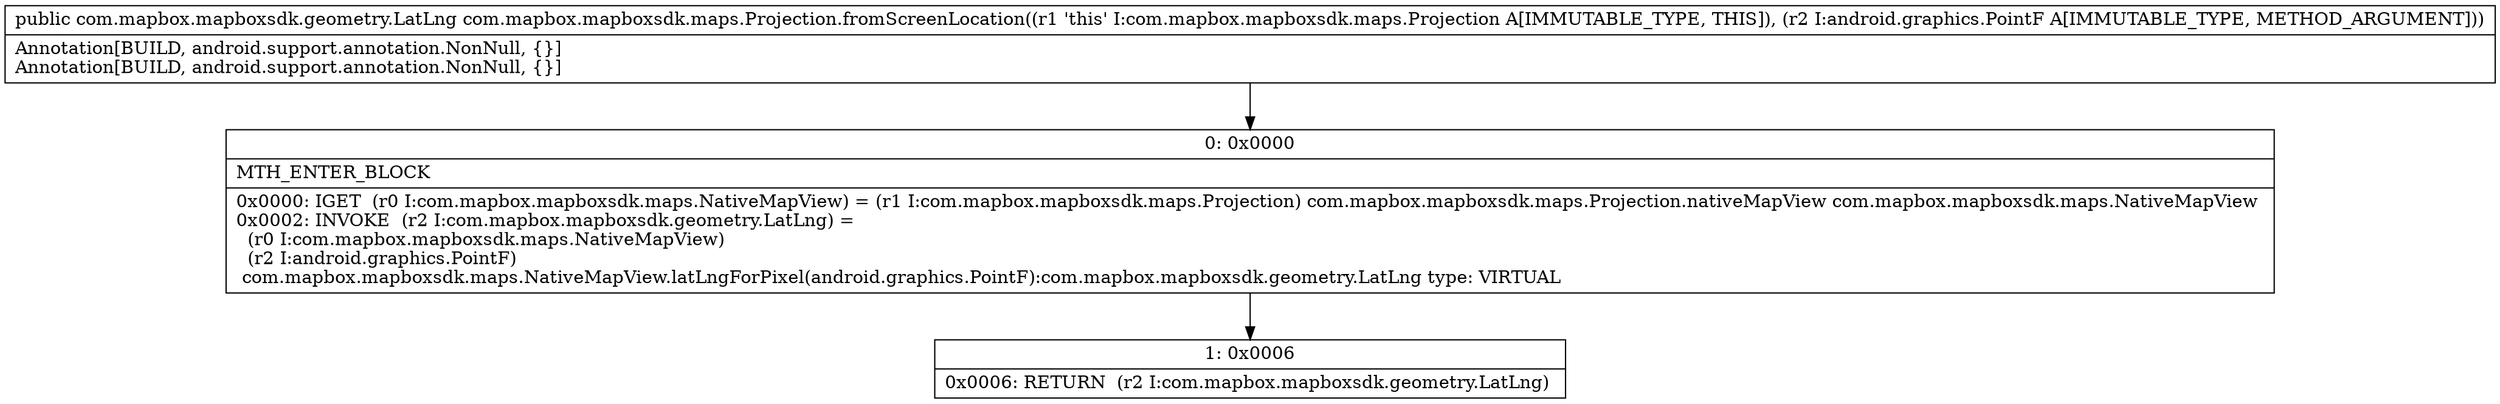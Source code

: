 digraph "CFG forcom.mapbox.mapboxsdk.maps.Projection.fromScreenLocation(Landroid\/graphics\/PointF;)Lcom\/mapbox\/mapboxsdk\/geometry\/LatLng;" {
Node_0 [shape=record,label="{0\:\ 0x0000|MTH_ENTER_BLOCK\l|0x0000: IGET  (r0 I:com.mapbox.mapboxsdk.maps.NativeMapView) = (r1 I:com.mapbox.mapboxsdk.maps.Projection) com.mapbox.mapboxsdk.maps.Projection.nativeMapView com.mapbox.mapboxsdk.maps.NativeMapView \l0x0002: INVOKE  (r2 I:com.mapbox.mapboxsdk.geometry.LatLng) = \l  (r0 I:com.mapbox.mapboxsdk.maps.NativeMapView)\l  (r2 I:android.graphics.PointF)\l com.mapbox.mapboxsdk.maps.NativeMapView.latLngForPixel(android.graphics.PointF):com.mapbox.mapboxsdk.geometry.LatLng type: VIRTUAL \l}"];
Node_1 [shape=record,label="{1\:\ 0x0006|0x0006: RETURN  (r2 I:com.mapbox.mapboxsdk.geometry.LatLng) \l}"];
MethodNode[shape=record,label="{public com.mapbox.mapboxsdk.geometry.LatLng com.mapbox.mapboxsdk.maps.Projection.fromScreenLocation((r1 'this' I:com.mapbox.mapboxsdk.maps.Projection A[IMMUTABLE_TYPE, THIS]), (r2 I:android.graphics.PointF A[IMMUTABLE_TYPE, METHOD_ARGUMENT]))  | Annotation[BUILD, android.support.annotation.NonNull, \{\}]\lAnnotation[BUILD, android.support.annotation.NonNull, \{\}]\l}"];
MethodNode -> Node_0;
Node_0 -> Node_1;
}

